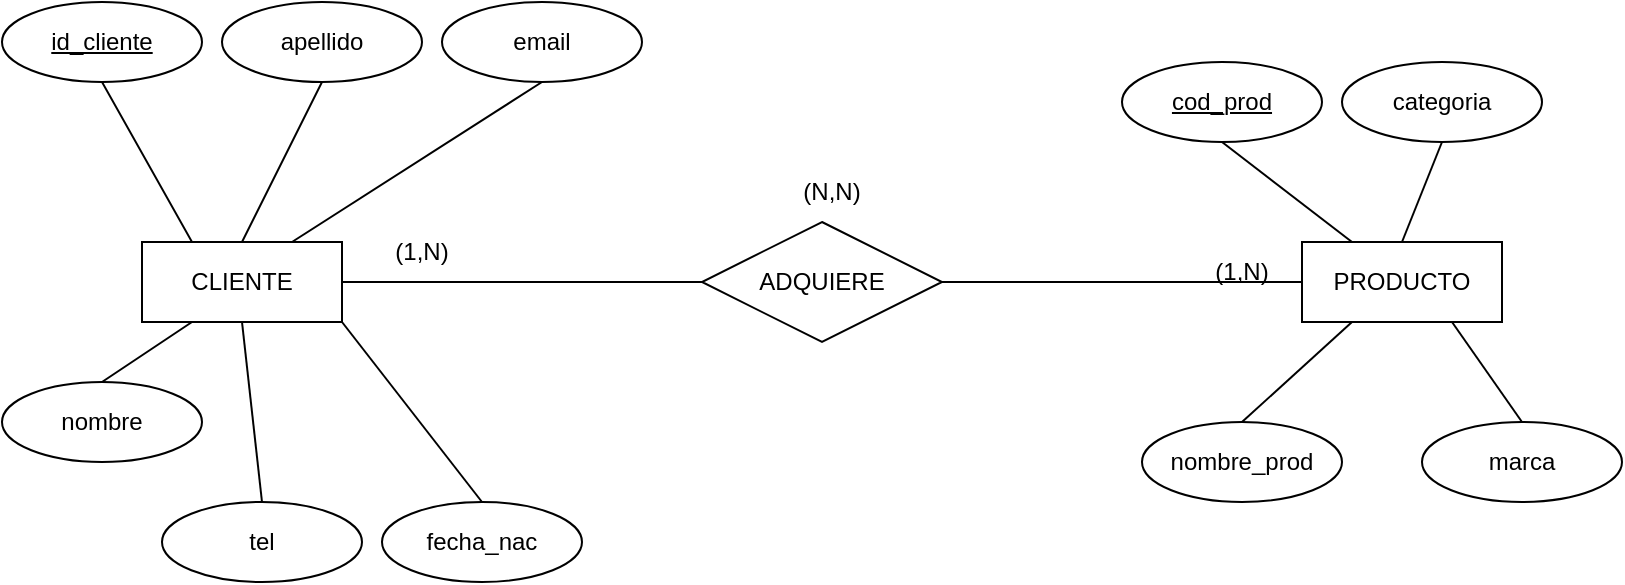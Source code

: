 <mxfile version="24.2.7" type="github">
  <diagram name="Página-1" id="Wk1fys4WlzkoNofmPSNj">
    <mxGraphModel dx="1463" dy="652" grid="1" gridSize="10" guides="1" tooltips="1" connect="1" arrows="1" fold="1" page="1" pageScale="1" pageWidth="850" pageHeight="1100" math="0" shadow="0">
      <root>
        <mxCell id="0" />
        <mxCell id="1" parent="0" />
        <mxCell id="9HzEX1vp5pbkzN7ikIO5-1" value="CLIENTE" style="whiteSpace=wrap;html=1;align=center;" vertex="1" parent="1">
          <mxGeometry x="80" y="240" width="100" height="40" as="geometry" />
        </mxCell>
        <mxCell id="9HzEX1vp5pbkzN7ikIO5-2" value="PRODUCTO" style="whiteSpace=wrap;html=1;align=center;" vertex="1" parent="1">
          <mxGeometry x="660" y="240" width="100" height="40" as="geometry" />
        </mxCell>
        <mxCell id="9HzEX1vp5pbkzN7ikIO5-3" value="ADQUIERE" style="shape=rhombus;perimeter=rhombusPerimeter;whiteSpace=wrap;html=1;align=center;" vertex="1" parent="1">
          <mxGeometry x="360" y="230" width="120" height="60" as="geometry" />
        </mxCell>
        <mxCell id="9HzEX1vp5pbkzN7ikIO5-4" value="" style="endArrow=none;html=1;rounded=0;exitX=1;exitY=0.5;exitDx=0;exitDy=0;entryX=0;entryY=0.5;entryDx=0;entryDy=0;" edge="1" parent="1" source="9HzEX1vp5pbkzN7ikIO5-1" target="9HzEX1vp5pbkzN7ikIO5-3">
          <mxGeometry relative="1" as="geometry">
            <mxPoint x="200" y="259.5" as="sourcePoint" />
            <mxPoint x="330" y="260" as="targetPoint" />
          </mxGeometry>
        </mxCell>
        <mxCell id="9HzEX1vp5pbkzN7ikIO5-6" value="" style="endArrow=none;html=1;rounded=0;exitX=1;exitY=0.5;exitDx=0;exitDy=0;entryX=0;entryY=0.5;entryDx=0;entryDy=0;" edge="1" parent="1" source="9HzEX1vp5pbkzN7ikIO5-3" target="9HzEX1vp5pbkzN7ikIO5-2">
          <mxGeometry relative="1" as="geometry">
            <mxPoint x="500" y="360" as="sourcePoint" />
            <mxPoint x="660" y="360" as="targetPoint" />
          </mxGeometry>
        </mxCell>
        <mxCell id="9HzEX1vp5pbkzN7ikIO5-7" value="(1,N)" style="text;strokeColor=none;align=center;fillColor=none;html=1;verticalAlign=middle;whiteSpace=wrap;rounded=0;" vertex="1" parent="1">
          <mxGeometry x="190" y="230" width="60" height="30" as="geometry" />
        </mxCell>
        <mxCell id="9HzEX1vp5pbkzN7ikIO5-8" value="(1,N)" style="text;strokeColor=none;align=center;fillColor=none;html=1;verticalAlign=middle;whiteSpace=wrap;rounded=0;" vertex="1" parent="1">
          <mxGeometry x="600" y="240" width="60" height="30" as="geometry" />
        </mxCell>
        <mxCell id="9HzEX1vp5pbkzN7ikIO5-9" value="(N,N)" style="text;strokeColor=none;align=center;fillColor=none;html=1;verticalAlign=middle;whiteSpace=wrap;rounded=0;" vertex="1" parent="1">
          <mxGeometry x="395" y="200" width="60" height="30" as="geometry" />
        </mxCell>
        <mxCell id="9HzEX1vp5pbkzN7ikIO5-11" value="id_cliente" style="ellipse;whiteSpace=wrap;html=1;align=center;fontStyle=4;" vertex="1" parent="1">
          <mxGeometry x="10" y="120" width="100" height="40" as="geometry" />
        </mxCell>
        <mxCell id="9HzEX1vp5pbkzN7ikIO5-12" value="cod_prod" style="ellipse;whiteSpace=wrap;html=1;align=center;fontStyle=4;" vertex="1" parent="1">
          <mxGeometry x="570" y="150" width="100" height="40" as="geometry" />
        </mxCell>
        <mxCell id="9HzEX1vp5pbkzN7ikIO5-13" value="nombre" style="ellipse;whiteSpace=wrap;html=1;align=center;" vertex="1" parent="1">
          <mxGeometry x="10" y="310" width="100" height="40" as="geometry" />
        </mxCell>
        <mxCell id="9HzEX1vp5pbkzN7ikIO5-14" value="tel" style="ellipse;whiteSpace=wrap;html=1;align=center;" vertex="1" parent="1">
          <mxGeometry x="90" y="370" width="100" height="40" as="geometry" />
        </mxCell>
        <mxCell id="9HzEX1vp5pbkzN7ikIO5-15" value="apellido" style="ellipse;whiteSpace=wrap;html=1;align=center;" vertex="1" parent="1">
          <mxGeometry x="120" y="120" width="100" height="40" as="geometry" />
        </mxCell>
        <mxCell id="9HzEX1vp5pbkzN7ikIO5-16" value="email" style="ellipse;whiteSpace=wrap;html=1;align=center;" vertex="1" parent="1">
          <mxGeometry x="230" y="120" width="100" height="40" as="geometry" />
        </mxCell>
        <mxCell id="9HzEX1vp5pbkzN7ikIO5-17" value="fecha_nac" style="ellipse;whiteSpace=wrap;html=1;align=center;" vertex="1" parent="1">
          <mxGeometry x="200" y="370" width="100" height="40" as="geometry" />
        </mxCell>
        <mxCell id="9HzEX1vp5pbkzN7ikIO5-18" value="nombre_prod" style="ellipse;whiteSpace=wrap;html=1;align=center;" vertex="1" parent="1">
          <mxGeometry x="580" y="330" width="100" height="40" as="geometry" />
        </mxCell>
        <mxCell id="9HzEX1vp5pbkzN7ikIO5-19" value="marca" style="ellipse;whiteSpace=wrap;html=1;align=center;" vertex="1" parent="1">
          <mxGeometry x="720" y="330" width="100" height="40" as="geometry" />
        </mxCell>
        <mxCell id="9HzEX1vp5pbkzN7ikIO5-20" value="categoria" style="ellipse;whiteSpace=wrap;html=1;align=center;" vertex="1" parent="1">
          <mxGeometry x="680" y="150" width="100" height="40" as="geometry" />
        </mxCell>
        <mxCell id="9HzEX1vp5pbkzN7ikIO5-21" value="" style="endArrow=none;html=1;rounded=0;exitX=0.25;exitY=1;exitDx=0;exitDy=0;entryX=0.5;entryY=0;entryDx=0;entryDy=0;" edge="1" parent="1" source="9HzEX1vp5pbkzN7ikIO5-1" target="9HzEX1vp5pbkzN7ikIO5-13">
          <mxGeometry relative="1" as="geometry">
            <mxPoint x="180" y="450" as="sourcePoint" />
            <mxPoint x="340" y="450" as="targetPoint" />
          </mxGeometry>
        </mxCell>
        <mxCell id="9HzEX1vp5pbkzN7ikIO5-22" value="" style="endArrow=none;html=1;rounded=0;exitX=0.5;exitY=1;exitDx=0;exitDy=0;entryX=0.5;entryY=0;entryDx=0;entryDy=0;" edge="1" parent="1" source="9HzEX1vp5pbkzN7ikIO5-1" target="9HzEX1vp5pbkzN7ikIO5-14">
          <mxGeometry relative="1" as="geometry">
            <mxPoint x="30" y="490" as="sourcePoint" />
            <mxPoint x="190" y="490" as="targetPoint" />
          </mxGeometry>
        </mxCell>
        <mxCell id="9HzEX1vp5pbkzN7ikIO5-23" value="" style="endArrow=none;html=1;rounded=0;exitX=1;exitY=1;exitDx=0;exitDy=0;entryX=0.5;entryY=0;entryDx=0;entryDy=0;" edge="1" parent="1" source="9HzEX1vp5pbkzN7ikIO5-1" target="9HzEX1vp5pbkzN7ikIO5-17">
          <mxGeometry relative="1" as="geometry">
            <mxPoint x="130" y="430" as="sourcePoint" />
            <mxPoint x="250" y="370" as="targetPoint" />
          </mxGeometry>
        </mxCell>
        <mxCell id="9HzEX1vp5pbkzN7ikIO5-24" value="" style="endArrow=none;html=1;rounded=0;exitX=0.5;exitY=1;exitDx=0;exitDy=0;entryX=0.25;entryY=0;entryDx=0;entryDy=0;" edge="1" parent="1" source="9HzEX1vp5pbkzN7ikIO5-11" target="9HzEX1vp5pbkzN7ikIO5-1">
          <mxGeometry relative="1" as="geometry">
            <mxPoint x="120" y="480" as="sourcePoint" />
            <mxPoint x="280" y="480" as="targetPoint" />
          </mxGeometry>
        </mxCell>
        <mxCell id="9HzEX1vp5pbkzN7ikIO5-25" value="" style="endArrow=none;html=1;rounded=0;exitX=0.5;exitY=1;exitDx=0;exitDy=0;entryX=0.5;entryY=0;entryDx=0;entryDy=0;" edge="1" parent="1" source="9HzEX1vp5pbkzN7ikIO5-15" target="9HzEX1vp5pbkzN7ikIO5-1">
          <mxGeometry relative="1" as="geometry">
            <mxPoint x="110" y="440" as="sourcePoint" />
            <mxPoint x="270" y="440" as="targetPoint" />
          </mxGeometry>
        </mxCell>
        <mxCell id="9HzEX1vp5pbkzN7ikIO5-26" value="" style="endArrow=none;html=1;rounded=0;exitX=0.5;exitY=1;exitDx=0;exitDy=0;entryX=0.75;entryY=0;entryDx=0;entryDy=0;" edge="1" parent="1" source="9HzEX1vp5pbkzN7ikIO5-16" target="9HzEX1vp5pbkzN7ikIO5-1">
          <mxGeometry relative="1" as="geometry">
            <mxPoint x="170" y="470" as="sourcePoint" />
            <mxPoint x="330" y="470" as="targetPoint" />
          </mxGeometry>
        </mxCell>
        <mxCell id="9HzEX1vp5pbkzN7ikIO5-27" value="" style="endArrow=none;html=1;rounded=0;exitX=0.5;exitY=1;exitDx=0;exitDy=0;entryX=0.25;entryY=0;entryDx=0;entryDy=0;" edge="1" parent="1" source="9HzEX1vp5pbkzN7ikIO5-12" target="9HzEX1vp5pbkzN7ikIO5-2">
          <mxGeometry relative="1" as="geometry">
            <mxPoint x="720" y="410" as="sourcePoint" />
            <mxPoint x="880" y="410" as="targetPoint" />
          </mxGeometry>
        </mxCell>
        <mxCell id="9HzEX1vp5pbkzN7ikIO5-28" value="" style="endArrow=none;html=1;rounded=0;exitX=0.25;exitY=1;exitDx=0;exitDy=0;entryX=0.5;entryY=0;entryDx=0;entryDy=0;" edge="1" parent="1" source="9HzEX1vp5pbkzN7ikIO5-2" target="9HzEX1vp5pbkzN7ikIO5-18">
          <mxGeometry relative="1" as="geometry">
            <mxPoint x="610" y="430" as="sourcePoint" />
            <mxPoint x="770" y="430" as="targetPoint" />
          </mxGeometry>
        </mxCell>
        <mxCell id="9HzEX1vp5pbkzN7ikIO5-29" value="" style="endArrow=none;html=1;rounded=0;exitX=0.75;exitY=1;exitDx=0;exitDy=0;entryX=0.5;entryY=0;entryDx=0;entryDy=0;" edge="1" parent="1" source="9HzEX1vp5pbkzN7ikIO5-2" target="9HzEX1vp5pbkzN7ikIO5-19">
          <mxGeometry relative="1" as="geometry">
            <mxPoint x="680" y="420" as="sourcePoint" />
            <mxPoint x="840" y="420" as="targetPoint" />
          </mxGeometry>
        </mxCell>
        <mxCell id="9HzEX1vp5pbkzN7ikIO5-30" value="" style="endArrow=none;html=1;rounded=0;exitX=0.5;exitY=1;exitDx=0;exitDy=0;entryX=0.5;entryY=0;entryDx=0;entryDy=0;" edge="1" parent="1" source="9HzEX1vp5pbkzN7ikIO5-20" target="9HzEX1vp5pbkzN7ikIO5-2">
          <mxGeometry relative="1" as="geometry">
            <mxPoint x="460" y="430" as="sourcePoint" />
            <mxPoint x="620" y="430" as="targetPoint" />
          </mxGeometry>
        </mxCell>
      </root>
    </mxGraphModel>
  </diagram>
</mxfile>
